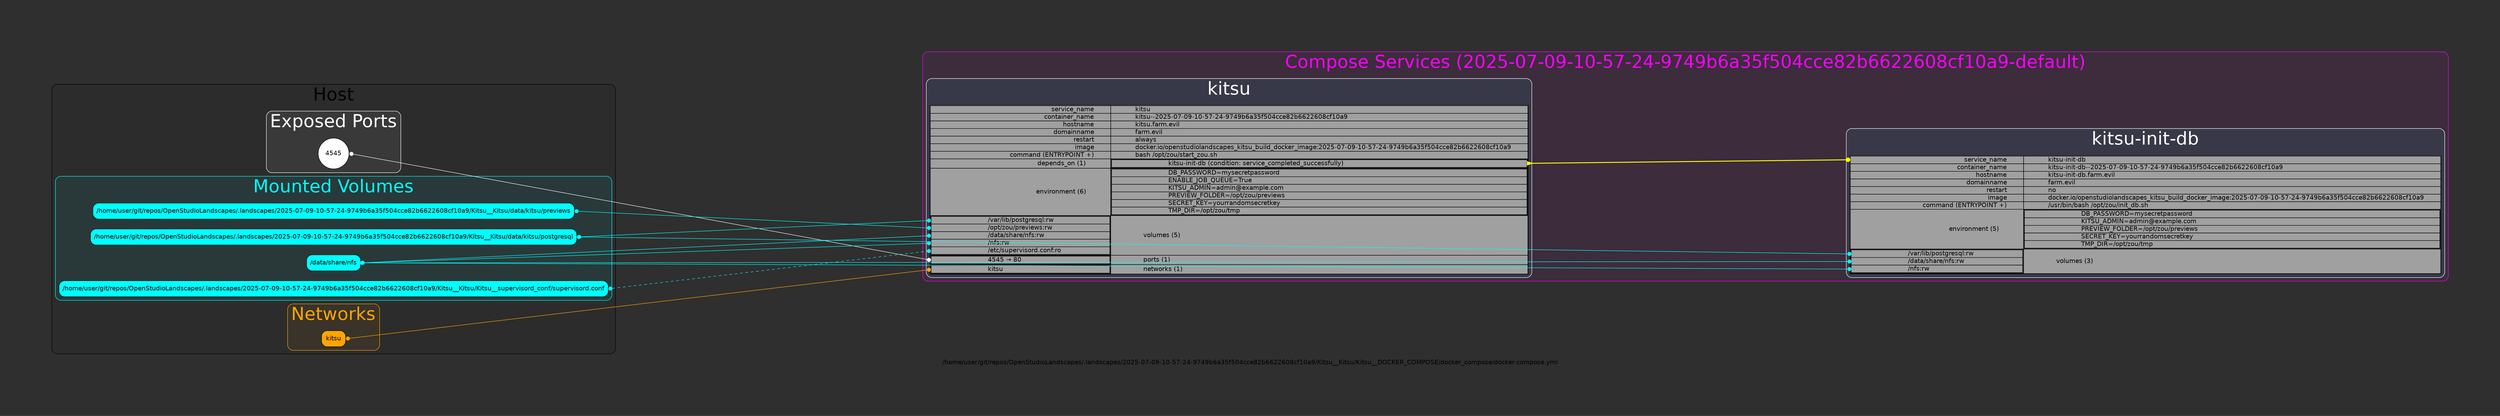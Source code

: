 digraph main_graph {
	graph [bb="0,0,5520,716",
		bgcolor="#2f2f2f",
		fontname=Helvetica,
		label="/home/user/git/repos/OpenStudioLandscapes/.landscapes/2025-07-09-10-57-24-9749b6a35f504cce82b6622608cf10a9/Kitsu__Kitsu/Kitsu__DOCKER_\
COMPOSE/docker_compose/docker-compose.yml",
		lheight=0.21,
		lp="2760,11.5",
		lwidth=19.14,
		nodesep=0.3,
		pad=1.5,
		rankdir=LR,
		ranksep=10,
		splines=line,
		style=rounded
	];
	node [label="\N"];
	subgraph "cluster_cluster_root_services_2025-07-09-10-57-24-9749b6a35f504cce82b6622608cf10a9-default" {
		graph [bb="1958,194,5512,708",
			color="#FF00FF",
			fillcolor="#FF00FF10",
			fontcolor="#FF00FF",
			fontname=Helvetica,
			fontsize=40,
			label="Compose Services (2025-07-09-10-57-24-9749b6a35f504cce82b6622608cf10a9-default)",
			lheight=0.61,
			lp="3735,682",
			lwidth=24.90,
			rankdir=TB,
			style="filled,rounded"
		];
		subgraph cluster_cluster_service_kitsu {
			graph [bb="1966,202,3391,648",
				color=white,
				fillcolor="#00FFFF10",
				fontcolor=white,
				fontname=Helvetica,
				label=kitsu,
				lheight=0.61,
				lp="2678.5,622",
				lwidth=1.35,
				rankdir=TB,
				shape=square,
				style="filled,rounded"
			];
			"NODE-SERVICE_kitsu"	[color="#0A0A0A",
				fillcolor="#A0A0A0",
				fontname=Helvetica,
				height=5.2639,
				label=<<table border="1" cellspacing="0" cellpadding="0">
    <!-- SERVICE_NAME -->
    <tr>
        <td align="right" port="PLUG_NODE-SERVICE_kitsu">
            service_name
        </td>
        <td align="left">
            kitsu
        </td>
    </tr>
    <!-- CONTAINER_NAME -->
    <tr>
        <td align="right">
            container_name
        </td>
        <td align="left">
            kitsu--2025-07-09-10-57-24-9749b6a35f504cce82b6622608cf10a9
        </td>
    </tr>
    <!-- HOSTNAME -->
    <tr>
        <td align="right">
            hostname
        </td>
        <td align="left">
            kitsu.farm.evil
        </td>
    </tr>
    <!-- DOMAINNAME -->
    <tr>
        <td align="right">
            domainname
        </td>
        <td align="left">
            farm.evil
        </td>
    </tr>
    <!-- RESTART -->
    <tr>
        <td align="right">
            restart
        </td>
        <td align="left">
            always
        </td>
    </tr>
    <!-- IMAGE -->
    <tr>
        <td align="right">
            image
        </td>
        <td align="left">
            docker.io/openstudiolandscapes_kitsu_build_docker_image:2025-07-09-10-57-24-9749b6a35f504cce82b6622608cf10a9
        </td>
    </tr>
    <!-- COMMAND -->
    <tr>
        <td align="right">
            command (ENTRYPOINT +)
        </td>
        <td align="left">
            bash /opt/zou/start_zou.sh
        </td>
    </tr>
    <!-- HEALTHCHECK -->
    
    <!-- DEPENDS_ON -->
    
        <tr>
            <td align="right">
                depends_on (1)
            </td>
            <td>
                <table border="1" cellspacing="0" cellpadding="0">
                    
                    <tr>
                        <td align="left" port="PLUG_DEPENDS_ON_NODE-SERVICE_kitsu-init-db">
                            kitsu-init-db (condition: service_completed_successfully)
                        </td>
                    </tr>
                    
                </table>
            </td>
        </tr>
    
    <!-- ENVIRONMENT -->
    
        <tr>
            <td align="right">
                environment (6)
            </td>
            <td align="left">
                <table border="1" cellspacing="0" cellpadding="0">
                    
                    <tr>
                        <td align="left">
                            DB_PASSWORD=mysecretpassword
                        </td>
                    </tr>
                    
                    <tr>
                        <td align="left">
                            ENABLE_JOB_QUEUE=True
                        </td>
                    </tr>
                    
                    <tr>
                        <td align="left">
                            KITSU_ADMIN=admin@example.com
                        </td>
                    </tr>
                    
                    <tr>
                        <td align="left">
                            PREVIEW_FOLDER=/opt/zou/previews
                        </td>
                    </tr>
                    
                    <tr>
                        <td align="left">
                            SECRET_KEY=yourrandomsecretkey
                        </td>
                    </tr>
                    
                    <tr>
                        <td align="left">
                            TMP_DIR=/opt/zou/tmp
                        </td>
                    </tr>
                    
                </table>
            </td>
        </tr>
    
    <!-- VOLUMES -->
    
        <tr>
            <td align="left">
                <table border="1" cellspacing="0" cellpadding="0">
                    
                    <tr>
                        <td align="left" port="PLUG_kitsu__/var/lib/postgresql">
                            /var/lib/postgresql:rw
                        </td>
                    </tr>
                    
                    <tr>
                        <td align="left" port="PLUG_kitsu__/opt/zou/previews">
                            /opt/zou/previews:rw
                        </td>
                    </tr>
                    
                    <tr>
                        <td align="left" port="PLUG_kitsu__/data/share/nfs">
                            /data/share/nfs:rw
                        </td>
                    </tr>
                    
                    <tr>
                        <td align="left" port="PLUG_kitsu__/nfs">
                            /nfs:rw
                        </td>
                    </tr>
                    
                    <tr>
                        <td align="left" port="PLUG_kitsu__/etc/supervisord.conf">
                            /etc/supervisord.conf:ro
                        </td>
                    </tr>
                    
                </table>
            </td>
            <td align="left">
                volumes (5)
            </td>
        </tr>
    
    <!-- PORTS -->
    
        <tr>
            <td align="left">
                <table border="1" cellspacing="0" cellpadding="0">
                    
                    <tr>
                        
                        <td align="left" port="PLUG_kitsu__4545__80">
                            4545 &#8594; 80
                        </td>
                    </tr>
                    
                </table>
            </td>
            <td align="left">
                ports (1)
            </td>
        </tr>
    
    <!-- NETWORKS -->
    
        <tr>
            <td align="left">
                <table border="1" cellspacing="0" cellpadding="0">
                    
                    <tr>
                        <td align="left" port="PLUG_kitsu">
                            kitsu
                        </td>
                    </tr>
                    
                </table>
            </td>
            <td align="left">
                networks (1)
            </td>
        </tr>
    
</table>>,
				labeljust=l,
				pos="2678.5,399",
				shape=plain,
				style=filled,
				width=19.569];
		}
		subgraph "cluster_cluster_service_kitsu-init-db" {
			graph [bb="4095,202,5504,536",
				color=white,
				fillcolor="#00FFFF10",
				fontcolor=white,
				fontname=Helvetica,
				label="kitsu-init-db",
				lheight=0.61,
				lp="4799.5,510",
				lwidth=3.35,
				rankdir=TB,
				shape=square,
				style="filled,rounded"
			];
			"NODE-SERVICE_kitsu-init-db"	[color="#0A0A0A",
				fillcolor="#A0A0A0",
				fontname=Helvetica,
				height=3.6806,
				label=<<table border="1" cellspacing="0" cellpadding="0">
    <!-- SERVICE_NAME -->
    <tr>
        <td align="right" port="PLUG_NODE-SERVICE_kitsu-init-db">
            service_name
        </td>
        <td align="left">
            kitsu-init-db
        </td>
    </tr>
    <!-- CONTAINER_NAME -->
    <tr>
        <td align="right">
            container_name
        </td>
        <td align="left">
            kitsu-init-db--2025-07-09-10-57-24-9749b6a35f504cce82b6622608cf10a9
        </td>
    </tr>
    <!-- HOSTNAME -->
    <tr>
        <td align="right">
            hostname
        </td>
        <td align="left">
            kitsu-init-db.farm.evil
        </td>
    </tr>
    <!-- DOMAINNAME -->
    <tr>
        <td align="right">
            domainname
        </td>
        <td align="left">
            farm.evil
        </td>
    </tr>
    <!-- RESTART -->
    <tr>
        <td align="right">
            restart
        </td>
        <td align="left">
            no
        </td>
    </tr>
    <!-- IMAGE -->
    <tr>
        <td align="right">
            image
        </td>
        <td align="left">
            docker.io/openstudiolandscapes_kitsu_build_docker_image:2025-07-09-10-57-24-9749b6a35f504cce82b6622608cf10a9
        </td>
    </tr>
    <!-- COMMAND -->
    <tr>
        <td align="right">
            command (ENTRYPOINT +)
        </td>
        <td align="left">
            /usr/bin/bash /opt/zou/init_db.sh
        </td>
    </tr>
    <!-- HEALTHCHECK -->
    
    <!-- DEPENDS_ON -->
    
    <!-- ENVIRONMENT -->
    
        <tr>
            <td align="right">
                environment (5)
            </td>
            <td align="left">
                <table border="1" cellspacing="0" cellpadding="0">
                    
                    <tr>
                        <td align="left">
                            DB_PASSWORD=mysecretpassword
                        </td>
                    </tr>
                    
                    <tr>
                        <td align="left">
                            KITSU_ADMIN=admin@example.com
                        </td>
                    </tr>
                    
                    <tr>
                        <td align="left">
                            PREVIEW_FOLDER=/opt/zou/previews
                        </td>
                    </tr>
                    
                    <tr>
                        <td align="left">
                            SECRET_KEY=yourrandomsecretkey
                        </td>
                    </tr>
                    
                    <tr>
                        <td align="left">
                            TMP_DIR=/opt/zou/tmp
                        </td>
                    </tr>
                    
                </table>
            </td>
        </tr>
    
    <!-- VOLUMES -->
    
        <tr>
            <td align="left">
                <table border="1" cellspacing="0" cellpadding="0">
                    
                    <tr>
                        <td align="left" port="PLUG_kitsu-init-db__/var/lib/postgresql">
                            /var/lib/postgresql:rw
                        </td>
                    </tr>
                    
                    <tr>
                        <td align="left" port="PLUG_kitsu-init-db__/data/share/nfs">
                            /data/share/nfs:rw
                        </td>
                    </tr>
                    
                    <tr>
                        <td align="left" port="PLUG_kitsu-init-db__/nfs">
                            /nfs:rw
                        </td>
                    </tr>
                    
                </table>
            </td>
            <td align="left">
                volumes (3)
            </td>
        </tr>
    
    <!-- PORTS -->
    
    <!-- NETWORKS -->
    
</table>>,
				labeljust=l,
				pos="4799.5,343",
				shape=plain,
				style=filled,
				width=19.347];
		}
		"NODE-SERVICE_kitsu":"PLUG_DEPENDS_ON_NODE-SERVICE_kitsu-init-db":e -> "NODE-SERVICE_kitsu-init-db":"PLUG_NODE-SERVICE_kitsu-init-db":w	[arrowhead=dot,
			arrowtail=inv,
			color=yellow,
			dir=both,
			fontname=Helvetica,
			pos="s,3381.5,458 e,4103.5,466 3391.7,458.11 3473.5,459.02 4020.7,465.08 4095.1,465.91",
			style=bold];
	}
	subgraph cluster_cluster_host {
		graph [bb="8,31,1270,633",
			color="#000000",
			fillcolor="#00000010",
			fontcolor="#000000",
			fontname=Helvetica,
			fontsize=40,
			label=Host,
			lheight=0.61,
			lp="639,607",
			lwidth=1.28,
			rankdir=TB,
			style="filled,rounded"
		];
		subgraph cluster_cluster_root_ports {
			graph [bb="488.55,437,789.45,573",
				color="#FFFFFF",
				fillcolor="#FFFFFF10",
				fontcolor="#FFFFFF",
				fontname=Helvetica,
				fontsize=40,
				label="Exposed Ports",
				lheight=0.61,
				lp="639,547",
				lwidth=3.96,
				rankdir=TB,
				style="filled,rounded"
			];
			kitsu__4545__80	[color=black,
				fillcolor="#FFFFFF",
				fontname=Helvetica,
				height=0.95686,
				label=4545,
				pos="639,479",
				shape=circle,
				style=filled,
				width=0.95686];
		}
		subgraph cluster_cluster_root_volumes {
			graph [bb="16,151,1262,429",
				color="#00FFFF",
				fillcolor="#00FFFF10",
				fontcolor="#00FFFF",
				fontname=Helvetica,
				fontsize=40,
				label="Mounted Volumes",
				lheight=0.61,
				lp="639,403",
				lwidth=5.00,
				rankdir=TB,
				style="filled,rounded"
			];
			"/data/share/nfs"	[color=black,
				fillcolor="#00FFFF",
				fontname=Helvetica,
				height=0.5,
				label="/data/share/nfs",
				pos="639,235",
				shape=box,
				style="filled,rounded",
				width=1.6806];
			"/home/user/git/repos/OpenStudioLandscapes/.landscapes/2025-07-09-10-57-24-9749b6a35f504cce82b6622608cf10a9/Kitsu__Kitsu/Kitsu__supervisord_\
conf/supervisord.conf"	[color=black,
				fillcolor="#00FFFF",
				fontname=Helvetica,
				height=0.5,
				label="/home/user/git/repos/OpenStudioLandscapes/.landscapes/2025-07-09-10-57-24-9749b6a35f504cce82b6622608cf10a9/Kitsu__Kitsu/Kitsu__supervisord_\
conf/supervisord.conf",
				pos="639,177",
				shape=box,
				style="filled,rounded",
				width=17.083];
			"/home/user/git/repos/OpenStudioLandscapes/.landscapes/2025-07-09-10-57-24-9749b6a35f504cce82b6622608cf10a9/Kitsu__Kitsu/data/kitsu/\
postgresql"	[color=black,
				fillcolor="#00FFFF",
				fontname=Helvetica,
				height=0.5,
				label="/home/user/git/repos/OpenStudioLandscapes/.landscapes/2025-07-09-10-57-24-9749b6a35f504cce82b6622608cf10a9/Kitsu__Kitsu/data/kitsu/\
postgresql",
				pos="639,293",
				shape=box,
				style="filled,rounded",
				width=15.125];
			"/home/user/git/repos/OpenStudioLandscapes/.landscapes/2025-07-09-10-57-24-9749b6a35f504cce82b6622608cf10a9/Kitsu__Kitsu/data/kitsu/\
previews"	[color=black,
				fillcolor="#00FFFF",
				fontname=Helvetica,
				height=0.5,
				label="/home/user/git/repos/OpenStudioLandscapes/.landscapes/2025-07-09-10-57-24-9749b6a35f504cce82b6622608cf10a9/Kitsu__Kitsu/data/kitsu/\
previews",
				pos="639,351",
				shape=box,
				style="filled,rounded",
				width=14.972];
		}
		subgraph cluster_cluster_root_networks {
			graph [bb="536,39,742,143",
				color="#FFA500",
				fillcolor="#FFA50010",
				fontcolor="#FFA500",
				fontname=Helvetica,
				fontsize=40,
				label=Networks,
				lheight=0.61,
				lp="639,117",
				lwidth=2.64,
				rankdir=TB,
				style="filled,rounded"
			];
			kitsu	[color=black,
				fillcolor="#FFA500",
				fontname=Helvetica,
				height=0.5,
				label=kitsu,
				pos="639,65",
				shape=box,
				style="filled,rounded",
				width=0.75];
		}
	}
	kitsu__4545__80:e -> "NODE-SERVICE_kitsu":PLUG_kitsu__4545__80:w	[arrowhead=dot,
		arrowtail=dot,
		color="#FFFFFF",
		dir=both,
		fontname=Helvetica,
		pos="s,675,479 e,1976.5,241 682.97,477.54 786.53,458.61 1865.6,261.28 1968.6,242.44",
		style=rounded];
	"/data/share/nfs":e -> "NODE-SERVICE_kitsu":"PLUG_kitsu__/data/share/nfs":w	[arrowhead=dot,
		arrowtail=dot,
		color="#00FFFF",
		dir=both,
		fontname=Helvetica,
		pos="s,700,235 e,1976.5,296 708.15,235.39 811.56,240.33 1865.8,290.71 1968.5,295.62",
		style=solid];
	"/data/share/nfs":e -> "NODE-SERVICE_kitsu":"PLUG_kitsu__/nfs":w	[arrowhead=dot,
		arrowtail=dot,
		color="#00FFFF",
		dir=both,
		fontname=Helvetica,
		pos="s,700,235 e,1976.5,279 708.15,235.28 811.56,238.85 1865.8,275.18 1968.5,278.72",
		style=solid];
	"/data/share/nfs":e -> "NODE-SERVICE_kitsu-init-db":"PLUG_kitsu-init-db__/data/share/nfs":w	[arrowhead=dot,
		arrowtail=dot,
		color="#00FFFF",
		dir=both,
		fontname=Helvetica,
		pos="s,699,235 e,4106.5,238 707.04,235.01 883.93,235.16 3920.6,237.84 4098.4,237.99",
		style=solid];
	"/data/share/nfs":e -> "NODE-SERVICE_kitsu-init-db":"PLUG_kitsu-init-db__/nfs":w	[arrowhead=dot,
		arrowtail=dot,
		color="#00FFFF",
		dir=both,
		fontname=Helvetica,
		pos="s,699,235 e,4106.5,221 707.04,234.97 883.93,234.24 3920.6,221.76 4098.4,221.03",
		style=solid];
	"/home/user/git/repos/OpenStudioLandscapes/.landscapes/2025-07-09-10-57-24-9749b6a35f504cce82b6622608cf10a9/Kitsu__Kitsu/Kitsu__supervisord_\
conf/supervisord.conf":e -> "NODE-SERVICE_kitsu":"PLUG_kitsu__/etc/supervisord.conf":w	[arrowhead=dot,
		arrowtail=dot,
		color="#00FFFF",
		dir=both,
		fontname=Helvetica,
		pos="s,1255,177 e,1976.5,262 1263.1,177.95 1337.1,186.67 1894.7,252.37 1968.5,261.05",
		style=dashed];
	"/home/user/git/repos/OpenStudioLandscapes/.landscapes/2025-07-09-10-57-24-9749b6a35f504cce82b6622608cf10a9/Kitsu__Kitsu/data/kitsu/\
postgresql":e -> "NODE-SERVICE_kitsu":"PLUG_kitsu__/var/lib/postgresql":w	[arrowhead=dot,
		arrowtail=dot,
		color="#00FFFF",
		dir=both,
		fontname=Helvetica,
		pos="s,1185,293 e,1976.5,330 1193.1,293.38 1271.2,297.03 1890.1,325.96 1968.4,329.62",
		style=solid];
	"/home/user/git/repos/OpenStudioLandscapes/.landscapes/2025-07-09-10-57-24-9749b6a35f504cce82b6622608cf10a9/Kitsu__Kitsu/data/kitsu/\
postgresql":e -> "NODE-SERVICE_kitsu-init-db":"PLUG_kitsu-init-db__/var/lib/postgresql":w	[arrowhead=dot,
		arrowtail=dot,
		color="#00FFFF",
		dir=both,
		fontname=Helvetica,
		pos="s,1184,293 e,4106.5,255 1192.4,292.89 1358.4,290.73 3935,257.23 4098.4,255.11",
		style=solid];
	"/home/user/git/repos/OpenStudioLandscapes/.landscapes/2025-07-09-10-57-24-9749b6a35f504cce82b6622608cf10a9/Kitsu__Kitsu/data/kitsu/\
previews":e -> "NODE-SERVICE_kitsu":"PLUG_kitsu__/opt/zou/previews":w	[arrowhead=dot,
		arrowtail=dot,
		color="#00FFFF",
		dir=both,
		fontname=Helvetica,
		pos="s,1179,351 e,1976.5,313 1187.2,350.61 1265.9,346.86 1889.5,317.15 1968.3,313.39",
		style=solid];
	kitsu:e -> "NODE-SERVICE_kitsu":PLUG_kitsu:w	[arrowhead=dot,
		arrowtail=dot,
		color="#FFA500",
		dir=both,
		fontname=Helvetica,
		pos="s,667,65 e,1976.5,220 675.02,65.95 779.11,78.27 1862.7,206.53 1968.2,219.02",
		style=solid];
}
